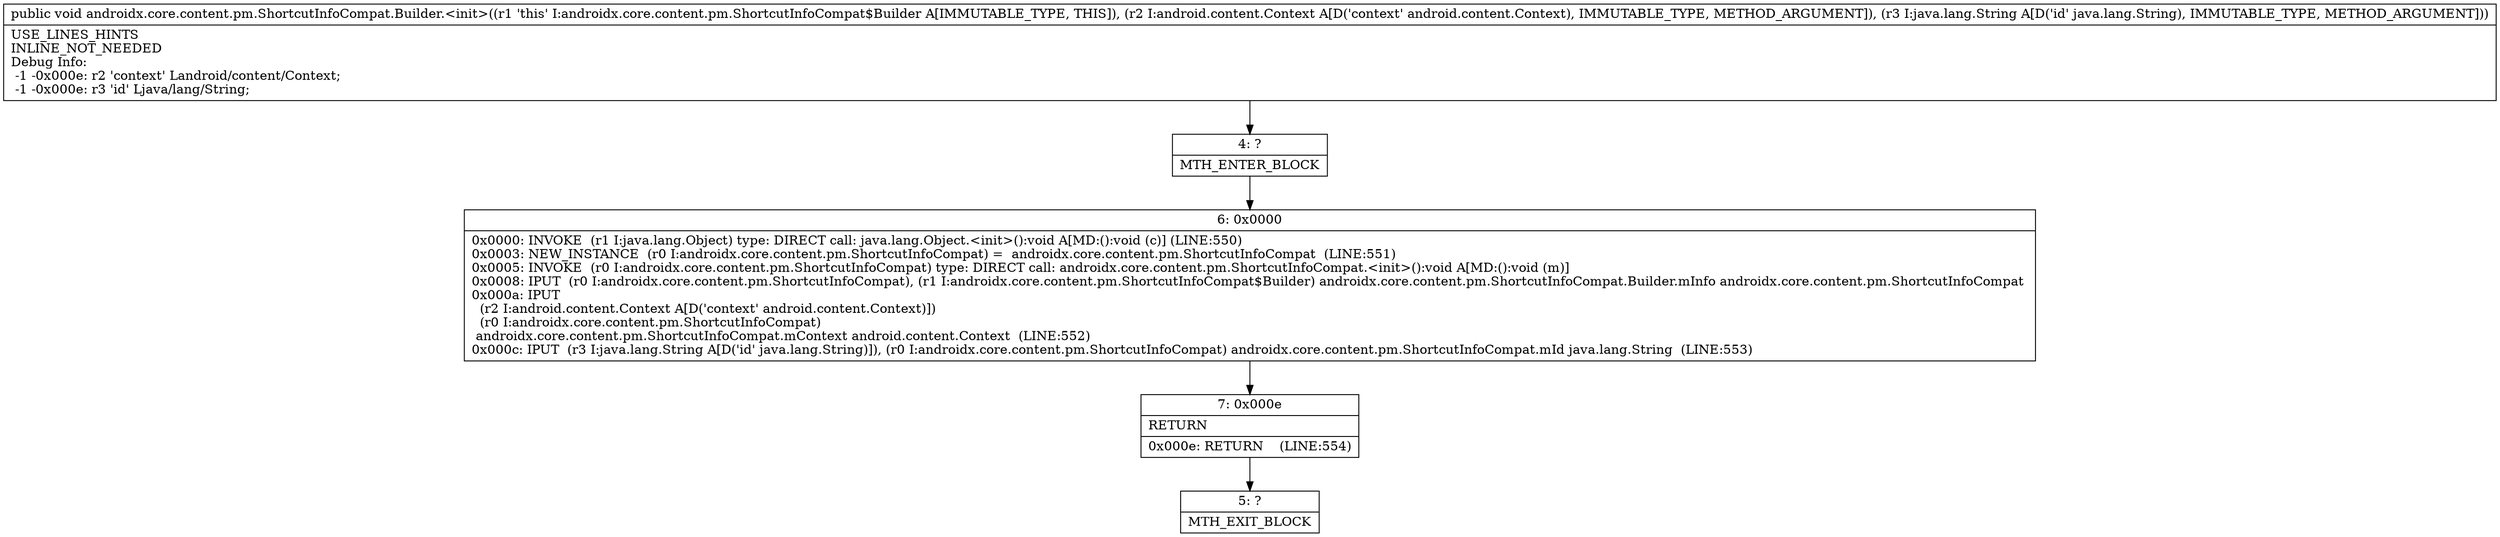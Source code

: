 digraph "CFG forandroidx.core.content.pm.ShortcutInfoCompat.Builder.\<init\>(Landroid\/content\/Context;Ljava\/lang\/String;)V" {
Node_4 [shape=record,label="{4\:\ ?|MTH_ENTER_BLOCK\l}"];
Node_6 [shape=record,label="{6\:\ 0x0000|0x0000: INVOKE  (r1 I:java.lang.Object) type: DIRECT call: java.lang.Object.\<init\>():void A[MD:():void (c)] (LINE:550)\l0x0003: NEW_INSTANCE  (r0 I:androidx.core.content.pm.ShortcutInfoCompat) =  androidx.core.content.pm.ShortcutInfoCompat  (LINE:551)\l0x0005: INVOKE  (r0 I:androidx.core.content.pm.ShortcutInfoCompat) type: DIRECT call: androidx.core.content.pm.ShortcutInfoCompat.\<init\>():void A[MD:():void (m)]\l0x0008: IPUT  (r0 I:androidx.core.content.pm.ShortcutInfoCompat), (r1 I:androidx.core.content.pm.ShortcutInfoCompat$Builder) androidx.core.content.pm.ShortcutInfoCompat.Builder.mInfo androidx.core.content.pm.ShortcutInfoCompat \l0x000a: IPUT  \l  (r2 I:android.content.Context A[D('context' android.content.Context)])\l  (r0 I:androidx.core.content.pm.ShortcutInfoCompat)\l androidx.core.content.pm.ShortcutInfoCompat.mContext android.content.Context  (LINE:552)\l0x000c: IPUT  (r3 I:java.lang.String A[D('id' java.lang.String)]), (r0 I:androidx.core.content.pm.ShortcutInfoCompat) androidx.core.content.pm.ShortcutInfoCompat.mId java.lang.String  (LINE:553)\l}"];
Node_7 [shape=record,label="{7\:\ 0x000e|RETURN\l|0x000e: RETURN    (LINE:554)\l}"];
Node_5 [shape=record,label="{5\:\ ?|MTH_EXIT_BLOCK\l}"];
MethodNode[shape=record,label="{public void androidx.core.content.pm.ShortcutInfoCompat.Builder.\<init\>((r1 'this' I:androidx.core.content.pm.ShortcutInfoCompat$Builder A[IMMUTABLE_TYPE, THIS]), (r2 I:android.content.Context A[D('context' android.content.Context), IMMUTABLE_TYPE, METHOD_ARGUMENT]), (r3 I:java.lang.String A[D('id' java.lang.String), IMMUTABLE_TYPE, METHOD_ARGUMENT]))  | USE_LINES_HINTS\lINLINE_NOT_NEEDED\lDebug Info:\l  \-1 \-0x000e: r2 'context' Landroid\/content\/Context;\l  \-1 \-0x000e: r3 'id' Ljava\/lang\/String;\l}"];
MethodNode -> Node_4;Node_4 -> Node_6;
Node_6 -> Node_7;
Node_7 -> Node_5;
}

